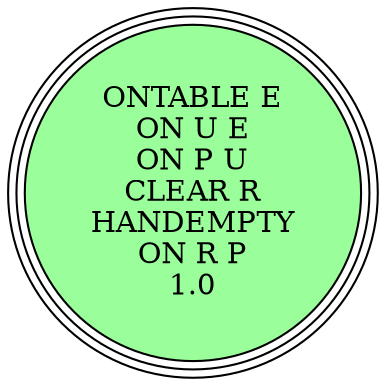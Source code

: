 digraph {
"ONTABLE E\nON U E\nON P U\nCLEAR R\nHANDEMPTY\nON R P\n1.0\n" [shape=circle, style=filled, fillcolor=palegreen1, peripheries=3];
"ONTABLE E\nON U E\nON P U\nCLEAR R\nHANDEMPTY\nON R P\n1.0\n" [shape=circle, style=filled, fillcolor=palegreen1, peripheries=3];
}
